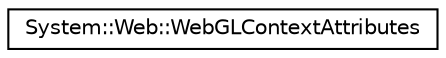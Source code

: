 digraph G
{
  edge [fontname="Helvetica",fontsize="10",labelfontname="Helvetica",labelfontsize="10"];
  node [fontname="Helvetica",fontsize="10",shape=record];
  rankdir="LR";
  Node1 [label="System::Web::WebGLContextAttributes",height=0.2,width=0.4,color="black", fillcolor="white", style="filled",URL="$class_system_1_1_web_1_1_web_g_l_context_attributes.html"];
}
